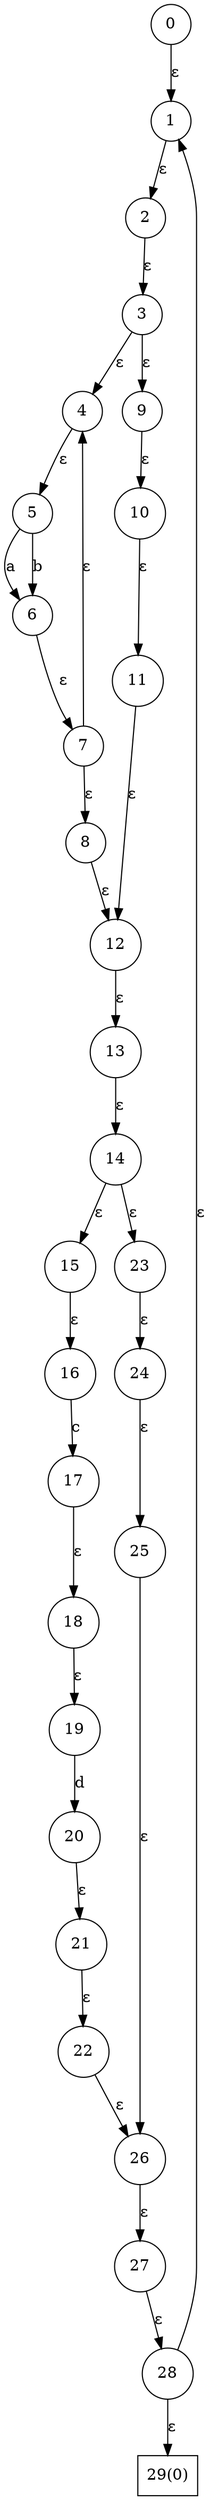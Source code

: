 digraph simple_regex {	0 -> 1[label="ε"]
	1 -> 2[label="ε"]
	2 -> 3[label="ε"]
	3 -> 4[label="ε"]
	3 -> 9[label="ε"]
	4 -> 5[label="ε"]
	5 -> 6[label="a"]
	5 -> 6[label="b"]
	6 -> 7[label="ε"]
	7 -> 4[label="ε"]
	7 -> 8[label="ε"]
	8 -> 12[label="ε"]
	9 -> 10[label="ε"]
	10 -> 11[label="ε"]
	11 -> 12[label="ε"]
	12 -> 13[label="ε"]
	13 -> 14[label="ε"]
	14 -> 15[label="ε"]
	14 -> 23[label="ε"]
	15 -> 16[label="ε"]
	16 -> 17[label="c"]
	17 -> 18[label="ε"]
	18 -> 19[label="ε"]
	19 -> 20[label="d"]
	20 -> 21[label="ε"]
	21 -> 22[label="ε"]
	22 -> 26[label="ε"]
	23 -> 24[label="ε"]
	24 -> 25[label="ε"]
	25 -> 26[label="ε"]
	26 -> 27[label="ε"]
	27 -> 28[label="ε"]
	28 -> 1[label="ε"]
	28 -> 29[label="ε"]0[shape=circle,label=0]
1[shape=circle,label=1]
2[shape=circle,label=2]
3[shape=circle,label=3]
4[shape=circle,label=4]
5[shape=circle,label=5]
6[shape=circle,label=6]
7[shape=circle,label=7]
8[shape=circle,label=8]
9[shape=circle,label=9]
10[shape=circle,label=10]
11[shape=circle,label=11]
12[shape=circle,label=12]
13[shape=circle,label=13]
14[shape=circle,label=14]
15[shape=circle,label=15]
16[shape=circle,label=16]
17[shape=circle,label=17]
18[shape=circle,label=18]
19[shape=circle,label=19]
20[shape=circle,label=20]
21[shape=circle,label=21]
22[shape=circle,label=22]
23[shape=circle,label=23]
24[shape=circle,label=24]
25[shape=circle,label=25]
26[shape=circle,label=26]
27[shape=circle,label=27]
28[shape=circle,label=28]
29[shape=box,label="29(0)"]}

